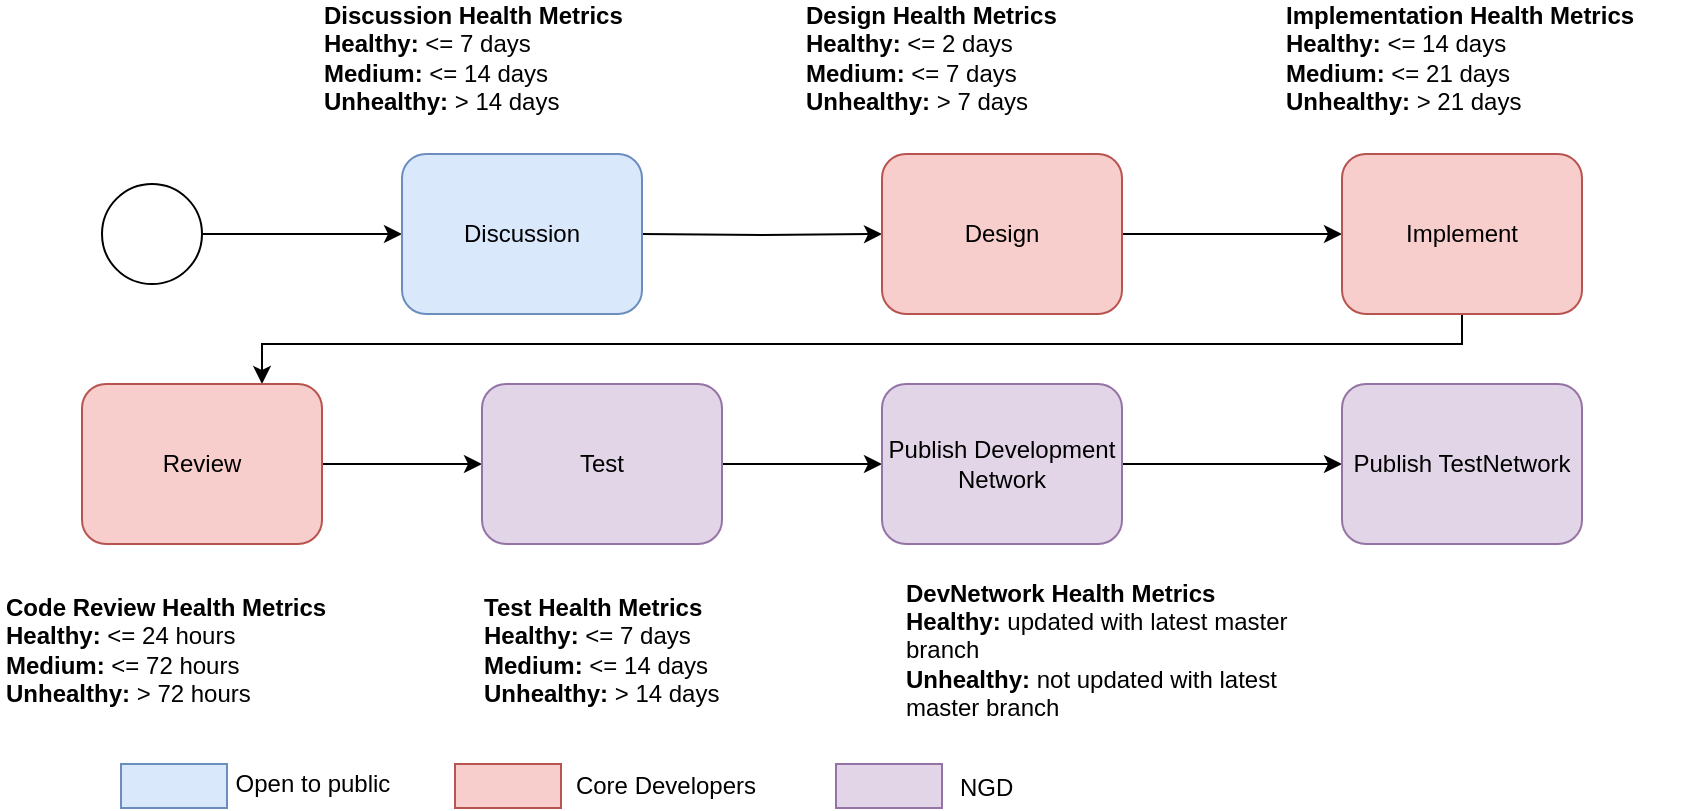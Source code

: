 <mxfile version="11.1.2" type="device"><diagram id="KlvrtbQ-thgqRPIULh76" name="GitHub"><mxGraphModel dx="928" dy="444" grid="0" gridSize="10" guides="1" tooltips="1" connect="1" arrows="1" fold="1" page="0" pageScale="1" pageWidth="850" pageHeight="1100" math="0" shadow="0"><root><mxCell id="x6Pcqb-SI3a7nCJSBUAr-0"/><mxCell id="x6Pcqb-SI3a7nCJSBUAr-1" parent="x6Pcqb-SI3a7nCJSBUAr-0"/><mxCell id="vGSVB87fEa09XVwUxHW--0" style="edgeStyle=orthogonalEdgeStyle;rounded=0;orthogonalLoop=1;jettySize=auto;html=1;entryX=0;entryY=0.5;entryDx=0;entryDy=0;" parent="x6Pcqb-SI3a7nCJSBUAr-1" source="vGSVB87fEa09XVwUxHW--1" edge="1"><mxGeometry relative="1" as="geometry"><mxPoint x="210" y="195" as="targetPoint"/></mxGeometry></mxCell><mxCell id="vGSVB87fEa09XVwUxHW--1" value="" style="shape=mxgraph.bpmn.shape;html=1;verticalLabelPosition=bottom;labelBackgroundColor=#ffffff;verticalAlign=top;align=center;perimeter=ellipsePerimeter;outlineConnect=0;outline=standard;symbol=general;" parent="x6Pcqb-SI3a7nCJSBUAr-1" vertex="1"><mxGeometry x="60" y="170" width="50" height="50" as="geometry"/></mxCell><mxCell id="vGSVB87fEa09XVwUxHW--2" value="" style="edgeStyle=orthogonalEdgeStyle;rounded=0;orthogonalLoop=1;jettySize=auto;html=1;" parent="x6Pcqb-SI3a7nCJSBUAr-1" target="vGSVB87fEa09XVwUxHW--4" edge="1"><mxGeometry relative="1" as="geometry"><mxPoint x="330" y="195" as="sourcePoint"/></mxGeometry></mxCell><mxCell id="vGSVB87fEa09XVwUxHW--3" value="" style="edgeStyle=orthogonalEdgeStyle;rounded=0;orthogonalLoop=1;jettySize=auto;html=1;" parent="x6Pcqb-SI3a7nCJSBUAr-1" source="vGSVB87fEa09XVwUxHW--4" target="vGSVB87fEa09XVwUxHW--6" edge="1"><mxGeometry relative="1" as="geometry"/></mxCell><mxCell id="vGSVB87fEa09XVwUxHW--4" value="Design" style="shape=ext;rounded=1;html=1;whiteSpace=wrap;fillColor=#f8cecc;strokeColor=#b85450;" parent="x6Pcqb-SI3a7nCJSBUAr-1" vertex="1"><mxGeometry x="450" y="155" width="120" height="80" as="geometry"/></mxCell><mxCell id="vGSVB87fEa09XVwUxHW--5" value="" style="edgeStyle=orthogonalEdgeStyle;rounded=0;orthogonalLoop=1;jettySize=auto;html=1;exitX=0.5;exitY=1;exitDx=0;exitDy=0;" parent="x6Pcqb-SI3a7nCJSBUAr-1" source="vGSVB87fEa09XVwUxHW--6" target="vGSVB87fEa09XVwUxHW--8" edge="1"><mxGeometry relative="1" as="geometry"><Array as="points"><mxPoint x="740" y="250"/><mxPoint x="140" y="250"/></Array><mxPoint x="670" y="205" as="sourcePoint"/></mxGeometry></mxCell><mxCell id="vGSVB87fEa09XVwUxHW--6" value="Implement" style="shape=ext;rounded=1;html=1;whiteSpace=wrap;fillColor=#f8cecc;strokeColor=#b85450;" parent="x6Pcqb-SI3a7nCJSBUAr-1" vertex="1"><mxGeometry x="680" y="155" width="120" height="80" as="geometry"/></mxCell><mxCell id="vGSVB87fEa09XVwUxHW--7" value="" style="edgeStyle=orthogonalEdgeStyle;rounded=0;orthogonalLoop=1;jettySize=auto;html=1;" parent="x6Pcqb-SI3a7nCJSBUAr-1" source="vGSVB87fEa09XVwUxHW--8" target="vGSVB87fEa09XVwUxHW--10" edge="1"><mxGeometry relative="1" as="geometry"/></mxCell><mxCell id="vGSVB87fEa09XVwUxHW--8" value="Review" style="shape=ext;rounded=1;html=1;whiteSpace=wrap;fillColor=#f8cecc;strokeColor=#b85450;" parent="x6Pcqb-SI3a7nCJSBUAr-1" vertex="1"><mxGeometry x="50" y="270" width="120" height="80" as="geometry"/></mxCell><mxCell id="vGSVB87fEa09XVwUxHW--9" value="" style="edgeStyle=orthogonalEdgeStyle;rounded=0;orthogonalLoop=1;jettySize=auto;html=1;" parent="x6Pcqb-SI3a7nCJSBUAr-1" source="vGSVB87fEa09XVwUxHW--10" target="vGSVB87fEa09XVwUxHW--12" edge="1"><mxGeometry relative="1" as="geometry"/></mxCell><mxCell id="vGSVB87fEa09XVwUxHW--10" value="Test" style="shape=ext;rounded=1;html=1;whiteSpace=wrap;fillColor=#e1d5e7;strokeColor=#9673a6;" parent="x6Pcqb-SI3a7nCJSBUAr-1" vertex="1"><mxGeometry x="250" y="270" width="120" height="80" as="geometry"/></mxCell><mxCell id="vGSVB87fEa09XVwUxHW--11" value="" style="edgeStyle=orthogonalEdgeStyle;rounded=0;orthogonalLoop=1;jettySize=auto;html=1;" parent="x6Pcqb-SI3a7nCJSBUAr-1" source="vGSVB87fEa09XVwUxHW--12" target="vGSVB87fEa09XVwUxHW--13" edge="1"><mxGeometry relative="1" as="geometry"/></mxCell><mxCell id="vGSVB87fEa09XVwUxHW--12" value="Publish Development Network" style="shape=ext;rounded=1;html=1;whiteSpace=wrap;fillColor=#e1d5e7;strokeColor=#9673a6;" parent="x6Pcqb-SI3a7nCJSBUAr-1" vertex="1"><mxGeometry x="450" y="270" width="120" height="80" as="geometry"/></mxCell><mxCell id="vGSVB87fEa09XVwUxHW--13" value="Publish TestNetwork" style="shape=ext;rounded=1;html=1;whiteSpace=wrap;fillColor=#e1d5e7;strokeColor=#9673a6;" parent="x6Pcqb-SI3a7nCJSBUAr-1" vertex="1"><mxGeometry x="680" y="270" width="120" height="80" as="geometry"/></mxCell><mxCell id="vGSVB87fEa09XVwUxHW--15" value="Discussion" style="shape=ext;rounded=1;html=1;whiteSpace=wrap;fillColor=#dae8fc;strokeColor=#6c8ebf;" parent="x6Pcqb-SI3a7nCJSBUAr-1" vertex="1"><mxGeometry x="210" y="155" width="120" height="80" as="geometry"/></mxCell><mxCell id="vGSVB87fEa09XVwUxHW--30" value="&lt;b&gt;Discussion Health Metrics&lt;/b&gt;&lt;br&gt;&lt;b&gt;Healthy:&lt;/b&gt;&amp;nbsp;&amp;lt;= 7 days&lt;br&gt;&lt;b&gt;Medium:&lt;/b&gt;&amp;nbsp;&amp;lt;= 14 days&lt;br&gt;&lt;b&gt;Unhealthy:&lt;/b&gt; &amp;gt; 14 days" style="text;html=1;strokeColor=none;fillColor=none;align=left;verticalAlign=middle;whiteSpace=wrap;rounded=0;" parent="x6Pcqb-SI3a7nCJSBUAr-1" vertex="1"><mxGeometry x="169" y="78" width="201" height="58" as="geometry"/></mxCell><mxCell id="vGSVB87fEa09XVwUxHW--31" value="&lt;b&gt;Design Health Metrics&lt;/b&gt;&lt;br&gt;&lt;b&gt;Healthy:&lt;/b&gt;&amp;nbsp;&amp;lt;= 2 days&lt;br&gt;&lt;b&gt;Medium:&lt;/b&gt; &amp;lt;= 7 days&lt;br&gt;&lt;b&gt;Unhealthy:&lt;/b&gt; &amp;gt; 7 days" style="text;html=1;strokeColor=none;fillColor=none;align=left;verticalAlign=middle;whiteSpace=wrap;rounded=0;" parent="x6Pcqb-SI3a7nCJSBUAr-1" vertex="1"><mxGeometry x="409.5" y="78" width="201" height="58" as="geometry"/></mxCell><mxCell id="vGSVB87fEa09XVwUxHW--32" value="&lt;b&gt;Implementation Health Metrics&lt;/b&gt;&lt;br&gt;&lt;b&gt;Healthy: &lt;/b&gt;&amp;lt;=&lt;b&gt;&amp;nbsp;&lt;/b&gt;14 days&lt;br&gt;&lt;b&gt;Medium:&lt;/b&gt; &amp;lt;= 21 days&lt;br&gt;&lt;b&gt;Unhealthy:&amp;nbsp;&lt;/b&gt;&amp;gt; 21 days" style="text;html=1;strokeColor=none;fillColor=none;align=left;verticalAlign=middle;whiteSpace=wrap;rounded=0;" parent="x6Pcqb-SI3a7nCJSBUAr-1" vertex="1"><mxGeometry x="650" y="78" width="201" height="58" as="geometry"/></mxCell><mxCell id="vGSVB87fEa09XVwUxHW--33" value="&lt;b&gt;Code Review Health Metrics&lt;/b&gt;&lt;br&gt;&lt;b&gt;Healthy:&lt;/b&gt;&amp;nbsp;&amp;lt;= 24 hours&lt;br&gt;&lt;b&gt;Medium: &lt;/b&gt;&amp;lt;=&lt;b&gt;&amp;nbsp;&lt;/b&gt;72 hours&lt;br&gt;&lt;b&gt;Unhealthy:&lt;/b&gt; &amp;gt; 72 hours" style="text;html=1;strokeColor=none;fillColor=none;align=left;verticalAlign=middle;whiteSpace=wrap;rounded=0;" parent="x6Pcqb-SI3a7nCJSBUAr-1" vertex="1"><mxGeometry x="9.5" y="374" width="201" height="58" as="geometry"/></mxCell><mxCell id="vGSVB87fEa09XVwUxHW--34" value="&lt;b&gt;Test Health Metrics&lt;/b&gt;&lt;br&gt;&lt;b&gt;Healthy:&lt;/b&gt; &amp;lt;= 7 days&lt;br&gt;&lt;b&gt;Medium:&lt;/b&gt;&amp;nbsp;&amp;lt;= 14 days&lt;br&gt;&lt;b&gt;Unhealthy:&lt;/b&gt; &amp;gt; 14 days" style="text;html=1;strokeColor=none;fillColor=none;align=left;verticalAlign=middle;whiteSpace=wrap;rounded=0;" parent="x6Pcqb-SI3a7nCJSBUAr-1" vertex="1"><mxGeometry x="249" y="374" width="201" height="58" as="geometry"/></mxCell><mxCell id="vGSVB87fEa09XVwUxHW--35" value="&lt;b&gt;DevNetwork Health Metrics&lt;/b&gt;&lt;br&gt;&lt;b&gt;Healthy:&lt;/b&gt; updated with latest master branch&lt;br&gt;&lt;b&gt;Unhealthy:&lt;/b&gt; not updated with latest master branch" style="text;html=1;strokeColor=none;fillColor=none;align=left;verticalAlign=middle;whiteSpace=wrap;rounded=0;" parent="x6Pcqb-SI3a7nCJSBUAr-1" vertex="1"><mxGeometry x="460" y="374" width="201" height="58" as="geometry"/></mxCell><mxCell id="vGSVB87fEa09XVwUxHW--36" value="" style="rounded=0;whiteSpace=wrap;html=1;align=left;fillColor=#dae8fc;strokeColor=#6c8ebf;" parent="x6Pcqb-SI3a7nCJSBUAr-1" vertex="1"><mxGeometry x="69.5" y="460" width="53" height="22" as="geometry"/></mxCell><mxCell id="vGSVB87fEa09XVwUxHW--37" value="Open to public" style="text;html=1;strokeColor=none;fillColor=none;align=center;verticalAlign=middle;whiteSpace=wrap;rounded=0;" parent="x6Pcqb-SI3a7nCJSBUAr-1" vertex="1"><mxGeometry x="124.5" y="460" width="81" height="20" as="geometry"/></mxCell><mxCell id="vGSVB87fEa09XVwUxHW--39" value="" style="rounded=0;whiteSpace=wrap;html=1;align=left;fillColor=#f8cecc;strokeColor=#b85450;" parent="x6Pcqb-SI3a7nCJSBUAr-1" vertex="1"><mxGeometry x="236.5" y="460" width="53" height="22" as="geometry"/></mxCell><mxCell id="vGSVB87fEa09XVwUxHW--40" value="Core Developers" style="text;html=1;strokeColor=none;fillColor=none;align=center;verticalAlign=middle;whiteSpace=wrap;rounded=0;" parent="x6Pcqb-SI3a7nCJSBUAr-1" vertex="1"><mxGeometry x="294" y="461" width="96" height="20" as="geometry"/></mxCell><mxCell id="vGSVB87fEa09XVwUxHW--41" value="" style="rounded=0;whiteSpace=wrap;html=1;align=left;fillColor=#e1d5e7;strokeColor=#9673a6;" parent="x6Pcqb-SI3a7nCJSBUAr-1" vertex="1"><mxGeometry x="427" y="460" width="53" height="22" as="geometry"/></mxCell><mxCell id="vGSVB87fEa09XVwUxHW--42" value="NGD" style="text;html=1;strokeColor=none;fillColor=none;align=left;verticalAlign=middle;whiteSpace=wrap;rounded=0;" parent="x6Pcqb-SI3a7nCJSBUAr-1" vertex="1"><mxGeometry x="487" y="462" width="56" height="20" as="geometry"/></mxCell></root></mxGraphModel></diagram></mxfile>